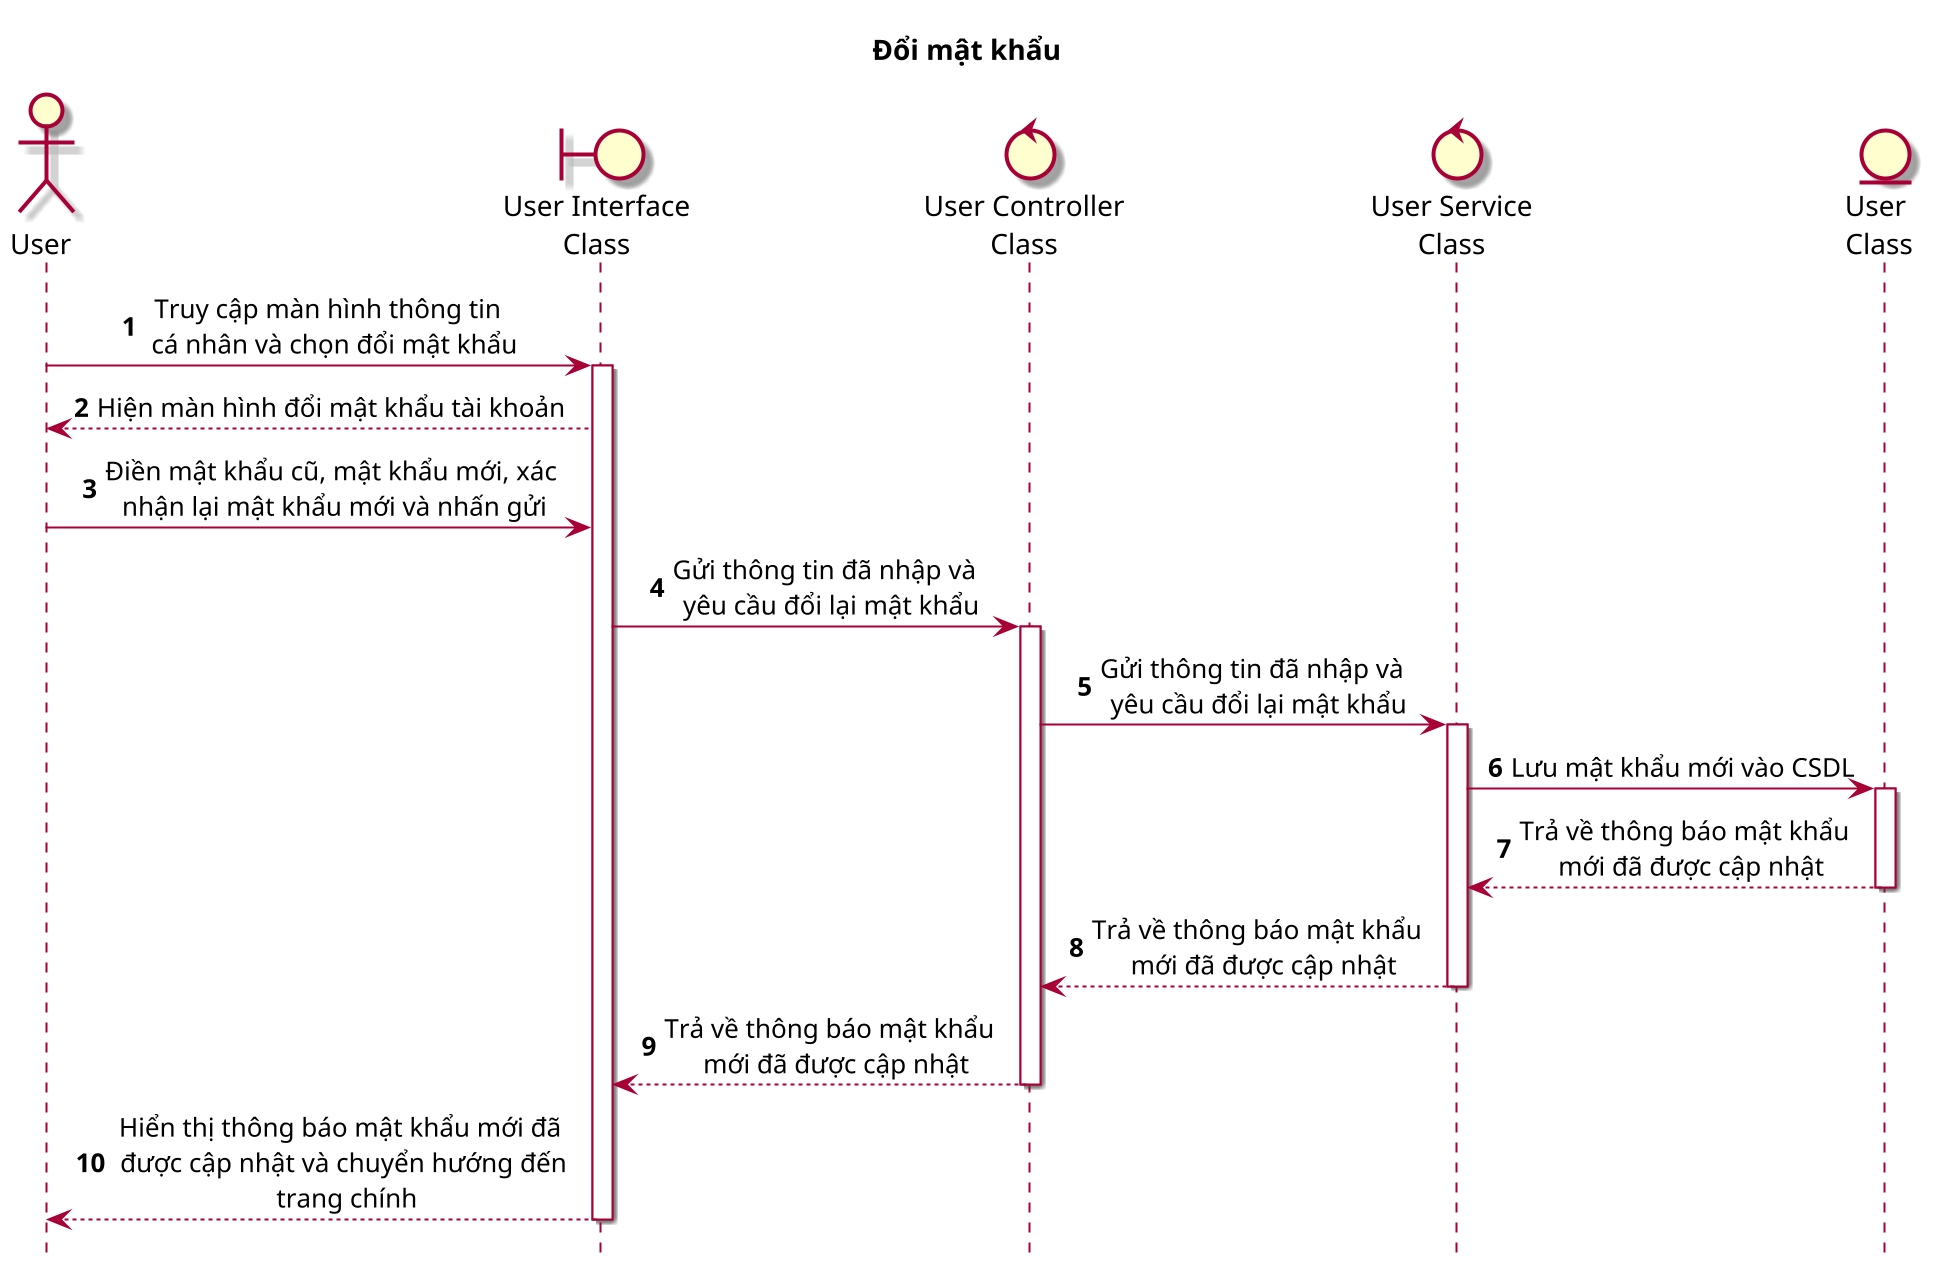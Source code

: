 @startuml SEQ04_DoiMatKhau
    title: Đổi mật khẩu

    skin rose
    scale 2
    skinparam sequenceMessageAlign center
    hide footbox

    actor "User" as user
    boundary "User Interface\nClass" as ui
    control "User Controller\nClass" as ctr
    control "User Service\nClass" as sv
    entity "User \nClass" as ent

    autonumber

    user -> ui: Truy cập màn hình thông tin \n cá nhân và chọn đổi mật khẩu
    ui ++
    ui --> user: Hiện màn hình đổi mật khẩu tài khoản
    user -> ui: Điền mật khẩu cũ, mật khẩu mới, xác\n nhận lại mật khẩu mới và nhấn gửi
    ui -> ctr: Gửi thông tin đã nhập và \n yêu cầu đổi lại mật khẩu
    ctr ++
    ctr -> sv: Gửi thông tin đã nhập và \n yêu cầu đổi lại mật khẩu
    sv ++
    sv -> ent: Lưu mật khẩu mới vào CSDL
    ent ++
    
    ent --> sv: Trả về thông báo mật khẩu \n mới đã được cập nhật
    ent --
    sv --> ctr: Trả về thông báo mật khẩu \n mới đã được cập nhật
    sv --
    ctr --> ui: Trả về thông báo mật khẩu \n mới đã được cập nhật
    ctr--
    ui --> user: Hiển thị thông báo mật khẩu mới đã \n được cập nhật và chuyển hướng đến \n trang chính
    ui --
@enduml